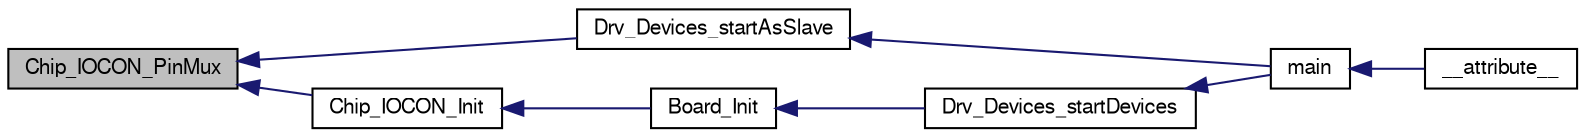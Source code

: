 digraph "Chip_IOCON_PinMux"
{
  edge [fontname="FreeSans",fontsize="10",labelfontname="FreeSans",labelfontsize="10"];
  node [fontname="FreeSans",fontsize="10",shape=record];
  rankdir="LR";
  Node1 [label="Chip_IOCON_PinMux",height=0.2,width=0.4,color="black", fillcolor="grey75", style="filled", fontcolor="black"];
  Node1 -> Node2 [dir="back",color="midnightblue",fontsize="10",style="solid"];
  Node2 [label="Drv_Devices_startAsSlave",height=0.2,width=0.4,color="black", fillcolor="white", style="filled",URL="$group__Devices__Library.html#ga7a5e2ac941ca1d1f308f910539005d4b",tooltip="Start the system as Salve. Configure I/O pins. "];
  Node2 -> Node3 [dir="back",color="midnightblue",fontsize="10",style="solid"];
  Node3 [label="main",height=0.2,width=0.4,color="black", fillcolor="white", style="filled",URL="$group__Application__Layer.html#ga840291bc02cba5474a4cb46a9b9566fe"];
  Node3 -> Node4 [dir="back",color="midnightblue",fontsize="10",style="solid"];
  Node4 [label="__attribute__",height=0.2,width=0.4,color="black", fillcolor="white", style="filled",URL="$cr__startup__lpc175x__6x_8c.html#adce420b900676fa0caed5a713cac82fb"];
  Node1 -> Node5 [dir="back",color="midnightblue",fontsize="10",style="solid"];
  Node5 [label="Chip_IOCON_Init",height=0.2,width=0.4,color="black", fillcolor="white", style="filled",URL="$group__IOCON__17XX__40XX.html#ga40283d81f5ad91ba8b47647059721c9d",tooltip="Initialize the IOCON peripheral. "];
  Node5 -> Node6 [dir="back",color="midnightblue",fontsize="10",style="solid"];
  Node6 [label="Board_Init",height=0.2,width=0.4,color="black", fillcolor="white", style="filled",URL="$group__BOARD__COMMON__API.html#gae8d2d761b984f48c3dbb27dd32a8c119",tooltip="Set up and initialize all required blocks and functions related to the board hardware. "];
  Node6 -> Node7 [dir="back",color="midnightblue",fontsize="10",style="solid"];
  Node7 [label="Drv_Devices_startDevices",height=0.2,width=0.4,color="black", fillcolor="white", style="filled",URL="$group__Devices__Library.html#ga752ca1b164444c691ffe54ed89d848c8",tooltip="Call init and start functions of the different peripherals of the uC. "];
  Node7 -> Node3 [dir="back",color="midnightblue",fontsize="10",style="solid"];
}
